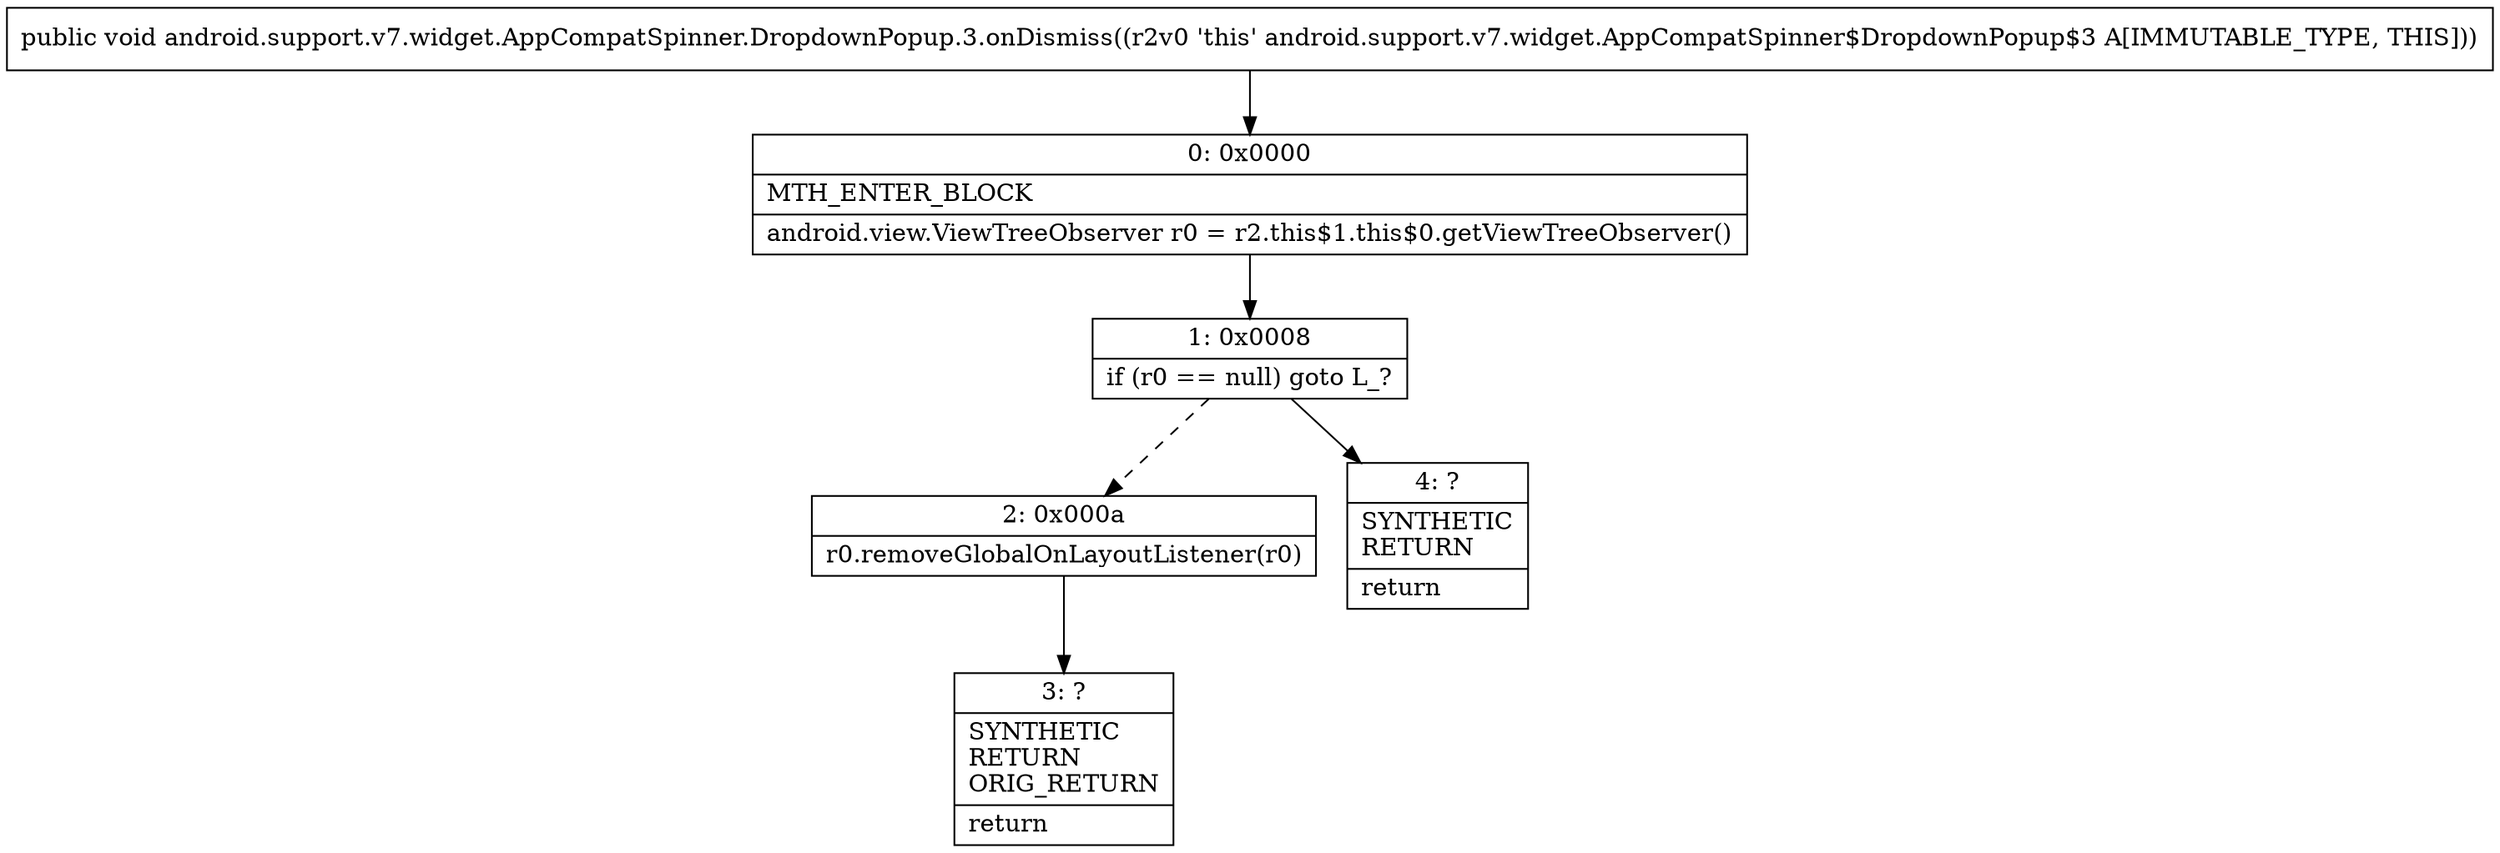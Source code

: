 digraph "CFG forandroid.support.v7.widget.AppCompatSpinner.DropdownPopup.3.onDismiss()V" {
Node_0 [shape=record,label="{0\:\ 0x0000|MTH_ENTER_BLOCK\l|android.view.ViewTreeObserver r0 = r2.this$1.this$0.getViewTreeObserver()\l}"];
Node_1 [shape=record,label="{1\:\ 0x0008|if (r0 == null) goto L_?\l}"];
Node_2 [shape=record,label="{2\:\ 0x000a|r0.removeGlobalOnLayoutListener(r0)\l}"];
Node_3 [shape=record,label="{3\:\ ?|SYNTHETIC\lRETURN\lORIG_RETURN\l|return\l}"];
Node_4 [shape=record,label="{4\:\ ?|SYNTHETIC\lRETURN\l|return\l}"];
MethodNode[shape=record,label="{public void android.support.v7.widget.AppCompatSpinner.DropdownPopup.3.onDismiss((r2v0 'this' android.support.v7.widget.AppCompatSpinner$DropdownPopup$3 A[IMMUTABLE_TYPE, THIS])) }"];
MethodNode -> Node_0;
Node_0 -> Node_1;
Node_1 -> Node_2[style=dashed];
Node_1 -> Node_4;
Node_2 -> Node_3;
}

